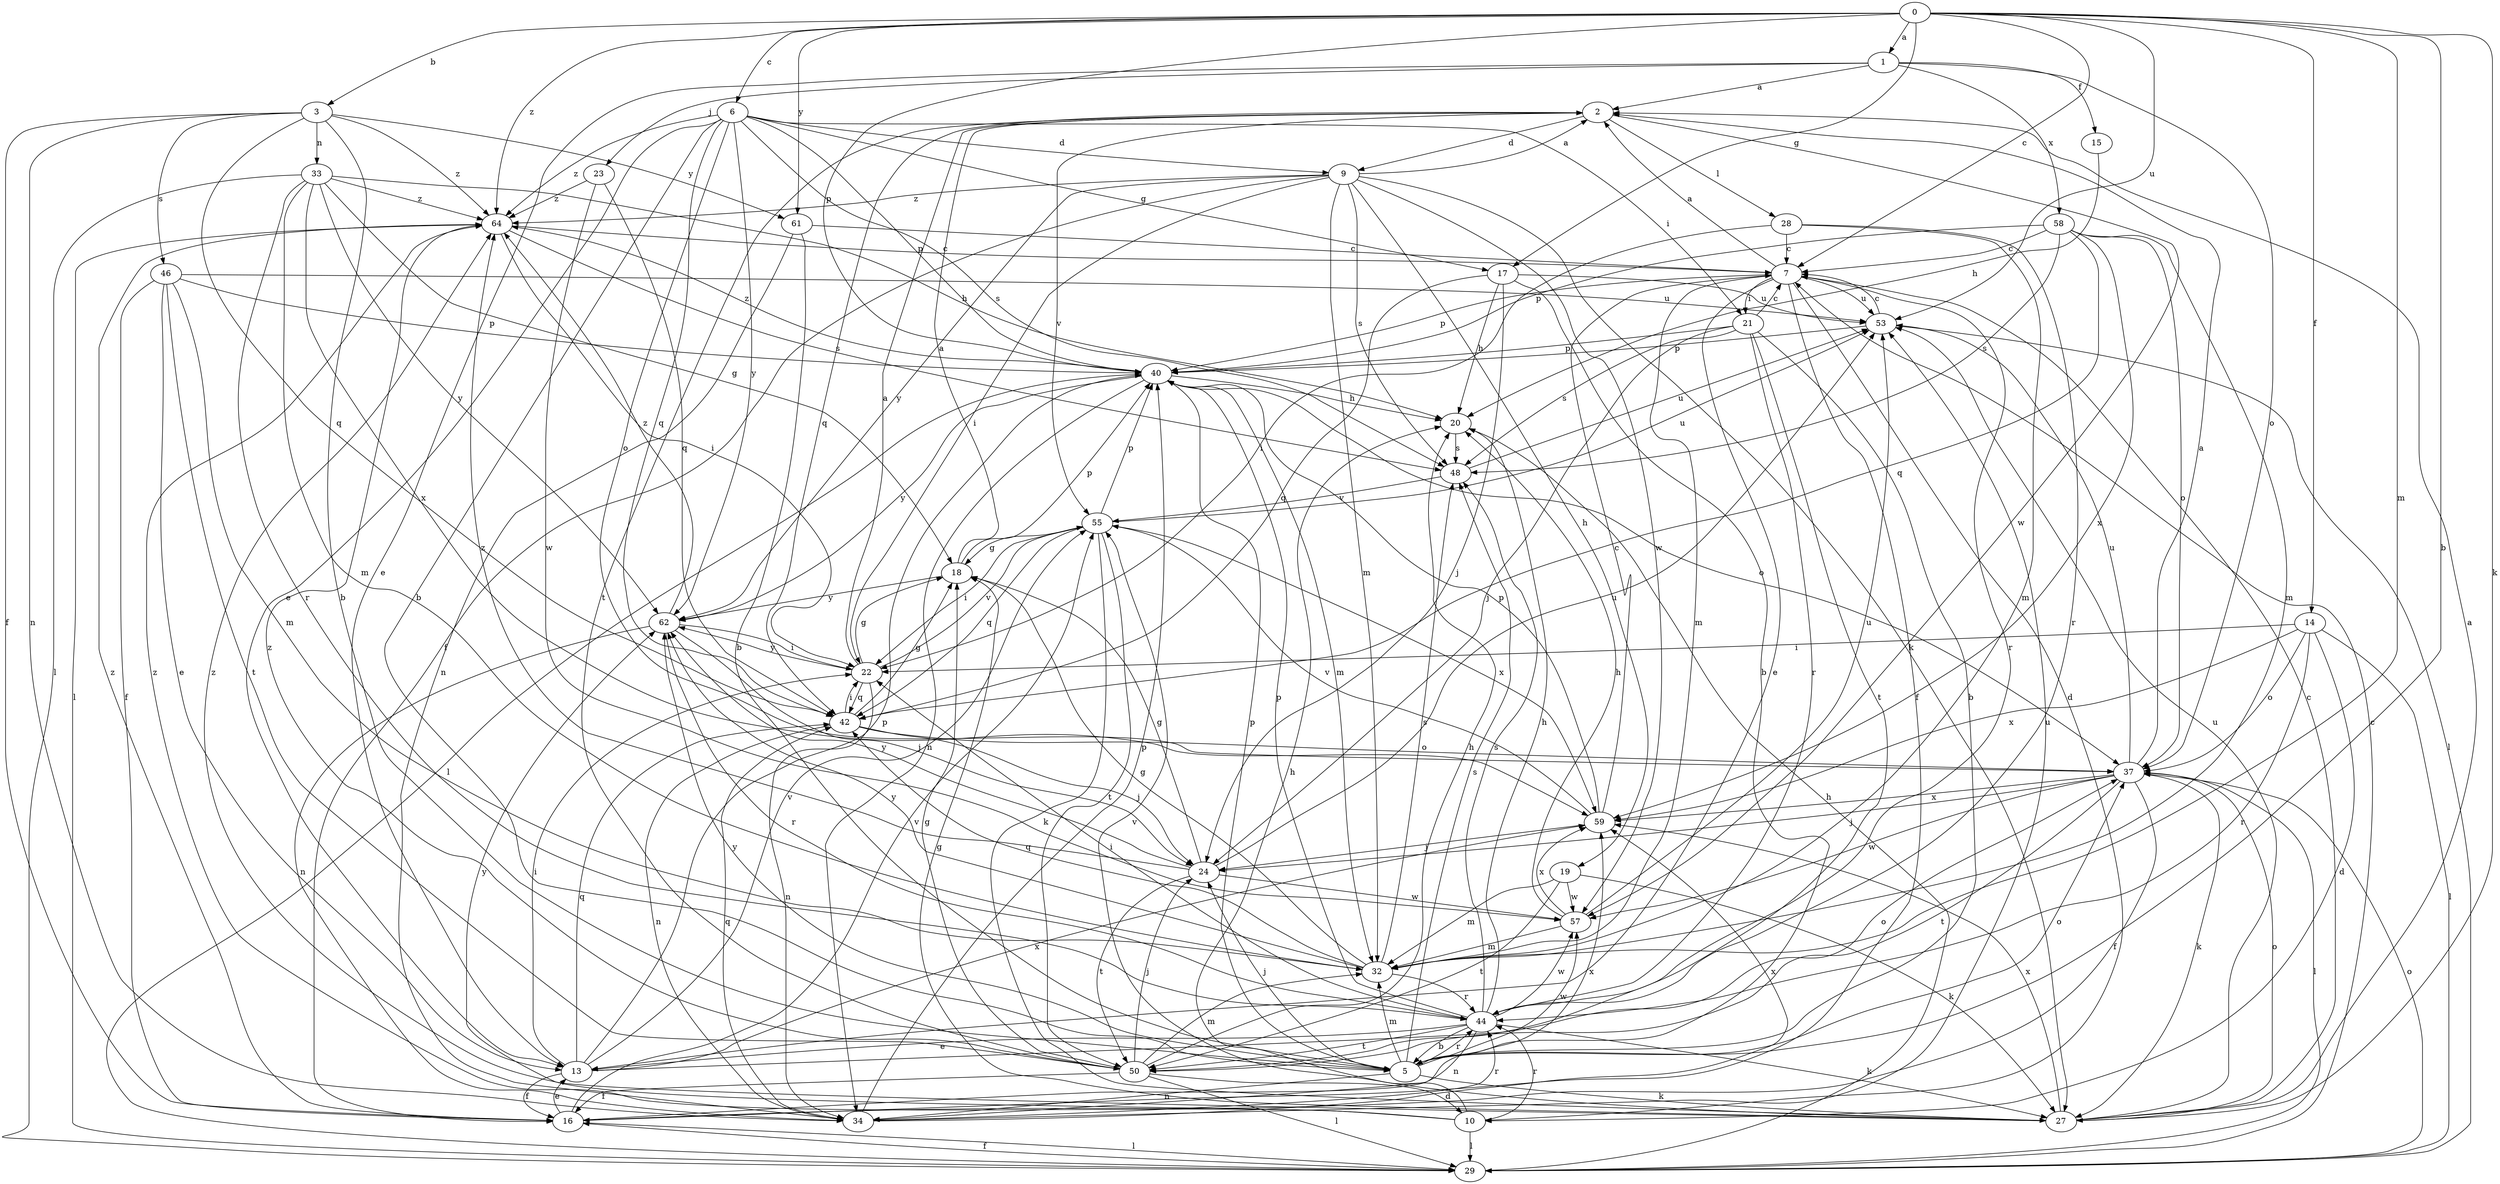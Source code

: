 strict digraph  {
0;
1;
2;
3;
5;
6;
7;
9;
10;
13;
14;
15;
16;
17;
18;
19;
20;
21;
22;
23;
24;
27;
28;
29;
32;
33;
34;
37;
40;
42;
44;
46;
48;
50;
53;
55;
57;
58;
59;
61;
62;
64;
0 -> 1  [label=a];
0 -> 3  [label=b];
0 -> 5  [label=b];
0 -> 6  [label=c];
0 -> 7  [label=c];
0 -> 14  [label=f];
0 -> 17  [label=g];
0 -> 27  [label=k];
0 -> 32  [label=m];
0 -> 40  [label=p];
0 -> 53  [label=u];
0 -> 61  [label=y];
0 -> 64  [label=z];
1 -> 2  [label=a];
1 -> 13  [label=e];
1 -> 15  [label=f];
1 -> 23  [label=j];
1 -> 37  [label=o];
1 -> 58  [label=x];
2 -> 9  [label=d];
2 -> 28  [label=l];
2 -> 42  [label=q];
2 -> 50  [label=t];
2 -> 55  [label=v];
2 -> 57  [label=w];
3 -> 5  [label=b];
3 -> 16  [label=f];
3 -> 33  [label=n];
3 -> 34  [label=n];
3 -> 42  [label=q];
3 -> 46  [label=s];
3 -> 61  [label=y];
3 -> 64  [label=z];
5 -> 24  [label=j];
5 -> 27  [label=k];
5 -> 32  [label=m];
5 -> 34  [label=n];
5 -> 37  [label=o];
5 -> 40  [label=p];
5 -> 44  [label=r];
5 -> 48  [label=s];
5 -> 57  [label=w];
5 -> 62  [label=y];
6 -> 5  [label=b];
6 -> 9  [label=d];
6 -> 13  [label=e];
6 -> 17  [label=g];
6 -> 21  [label=i];
6 -> 37  [label=o];
6 -> 40  [label=p];
6 -> 42  [label=q];
6 -> 48  [label=s];
6 -> 62  [label=y];
6 -> 64  [label=z];
7 -> 2  [label=a];
7 -> 10  [label=d];
7 -> 13  [label=e];
7 -> 16  [label=f];
7 -> 21  [label=i];
7 -> 32  [label=m];
7 -> 40  [label=p];
7 -> 44  [label=r];
7 -> 53  [label=u];
9 -> 2  [label=a];
9 -> 16  [label=f];
9 -> 19  [label=h];
9 -> 22  [label=i];
9 -> 27  [label=k];
9 -> 32  [label=m];
9 -> 48  [label=s];
9 -> 57  [label=w];
9 -> 62  [label=y];
9 -> 64  [label=z];
10 -> 20  [label=h];
10 -> 29  [label=l];
10 -> 44  [label=r];
10 -> 62  [label=y];
10 -> 64  [label=z];
13 -> 16  [label=f];
13 -> 22  [label=i];
13 -> 37  [label=o];
13 -> 40  [label=p];
13 -> 42  [label=q];
13 -> 55  [label=v];
13 -> 59  [label=x];
14 -> 10  [label=d];
14 -> 22  [label=i];
14 -> 29  [label=l];
14 -> 37  [label=o];
14 -> 44  [label=r];
14 -> 59  [label=x];
15 -> 20  [label=h];
16 -> 13  [label=e];
16 -> 29  [label=l];
16 -> 55  [label=v];
16 -> 59  [label=x];
16 -> 64  [label=z];
17 -> 5  [label=b];
17 -> 20  [label=h];
17 -> 24  [label=j];
17 -> 42  [label=q];
17 -> 53  [label=u];
18 -> 2  [label=a];
18 -> 40  [label=p];
18 -> 62  [label=y];
19 -> 27  [label=k];
19 -> 32  [label=m];
19 -> 50  [label=t];
19 -> 57  [label=w];
20 -> 48  [label=s];
21 -> 5  [label=b];
21 -> 7  [label=c];
21 -> 24  [label=j];
21 -> 40  [label=p];
21 -> 44  [label=r];
21 -> 48  [label=s];
21 -> 50  [label=t];
22 -> 2  [label=a];
22 -> 18  [label=g];
22 -> 34  [label=n];
22 -> 42  [label=q];
22 -> 55  [label=v];
22 -> 62  [label=y];
23 -> 42  [label=q];
23 -> 57  [label=w];
23 -> 64  [label=z];
24 -> 18  [label=g];
24 -> 50  [label=t];
24 -> 53  [label=u];
24 -> 57  [label=w];
24 -> 62  [label=y];
24 -> 64  [label=z];
27 -> 2  [label=a];
27 -> 7  [label=c];
27 -> 18  [label=g];
27 -> 37  [label=o];
27 -> 53  [label=u];
27 -> 55  [label=v];
27 -> 59  [label=x];
27 -> 64  [label=z];
28 -> 7  [label=c];
28 -> 22  [label=i];
28 -> 32  [label=m];
28 -> 44  [label=r];
29 -> 7  [label=c];
29 -> 16  [label=f];
29 -> 20  [label=h];
29 -> 37  [label=o];
32 -> 18  [label=g];
32 -> 42  [label=q];
32 -> 44  [label=r];
32 -> 48  [label=s];
32 -> 62  [label=y];
33 -> 18  [label=g];
33 -> 20  [label=h];
33 -> 29  [label=l];
33 -> 32  [label=m];
33 -> 44  [label=r];
33 -> 59  [label=x];
33 -> 62  [label=y];
33 -> 64  [label=z];
34 -> 40  [label=p];
34 -> 42  [label=q];
34 -> 44  [label=r];
34 -> 53  [label=u];
34 -> 59  [label=x];
37 -> 2  [label=a];
37 -> 16  [label=f];
37 -> 24  [label=j];
37 -> 27  [label=k];
37 -> 29  [label=l];
37 -> 50  [label=t];
37 -> 53  [label=u];
37 -> 57  [label=w];
37 -> 59  [label=x];
40 -> 20  [label=h];
40 -> 29  [label=l];
40 -> 32  [label=m];
40 -> 34  [label=n];
40 -> 37  [label=o];
40 -> 62  [label=y];
40 -> 64  [label=z];
42 -> 18  [label=g];
42 -> 22  [label=i];
42 -> 24  [label=j];
42 -> 34  [label=n];
42 -> 37  [label=o];
44 -> 5  [label=b];
44 -> 13  [label=e];
44 -> 20  [label=h];
44 -> 22  [label=i];
44 -> 27  [label=k];
44 -> 34  [label=n];
44 -> 40  [label=p];
44 -> 48  [label=s];
44 -> 50  [label=t];
44 -> 57  [label=w];
46 -> 13  [label=e];
46 -> 16  [label=f];
46 -> 32  [label=m];
46 -> 40  [label=p];
46 -> 50  [label=t];
46 -> 53  [label=u];
48 -> 53  [label=u];
48 -> 55  [label=v];
50 -> 10  [label=d];
50 -> 16  [label=f];
50 -> 18  [label=g];
50 -> 20  [label=h];
50 -> 24  [label=j];
50 -> 29  [label=l];
50 -> 32  [label=m];
50 -> 64  [label=z];
53 -> 7  [label=c];
53 -> 29  [label=l];
53 -> 40  [label=p];
55 -> 18  [label=g];
55 -> 22  [label=i];
55 -> 27  [label=k];
55 -> 40  [label=p];
55 -> 42  [label=q];
55 -> 50  [label=t];
55 -> 53  [label=u];
55 -> 59  [label=x];
57 -> 20  [label=h];
57 -> 32  [label=m];
57 -> 53  [label=u];
57 -> 59  [label=x];
58 -> 7  [label=c];
58 -> 32  [label=m];
58 -> 37  [label=o];
58 -> 40  [label=p];
58 -> 42  [label=q];
58 -> 48  [label=s];
58 -> 59  [label=x];
59 -> 7  [label=c];
59 -> 24  [label=j];
59 -> 40  [label=p];
59 -> 55  [label=v];
61 -> 5  [label=b];
61 -> 7  [label=c];
61 -> 34  [label=n];
62 -> 22  [label=i];
62 -> 24  [label=j];
62 -> 34  [label=n];
62 -> 44  [label=r];
62 -> 64  [label=z];
64 -> 7  [label=c];
64 -> 22  [label=i];
64 -> 29  [label=l];
64 -> 48  [label=s];
}
